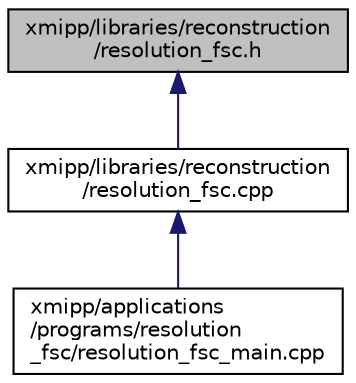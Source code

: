 digraph "xmipp/libraries/reconstruction/resolution_fsc.h"
{
  edge [fontname="Helvetica",fontsize="10",labelfontname="Helvetica",labelfontsize="10"];
  node [fontname="Helvetica",fontsize="10",shape=record];
  Node86 [label="xmipp/libraries/reconstruction\l/resolution_fsc.h",height=0.2,width=0.4,color="black", fillcolor="grey75", style="filled", fontcolor="black"];
  Node86 -> Node87 [dir="back",color="midnightblue",fontsize="10",style="solid",fontname="Helvetica"];
  Node87 [label="xmipp/libraries/reconstruction\l/resolution_fsc.cpp",height=0.2,width=0.4,color="black", fillcolor="white", style="filled",URL="$resolution__fsc_8cpp.html"];
  Node87 -> Node88 [dir="back",color="midnightblue",fontsize="10",style="solid",fontname="Helvetica"];
  Node88 [label="xmipp/applications\l/programs/resolution\l_fsc/resolution_fsc_main.cpp",height=0.2,width=0.4,color="black", fillcolor="white", style="filled",URL="$resolution__fsc__main_8cpp.html"];
}
